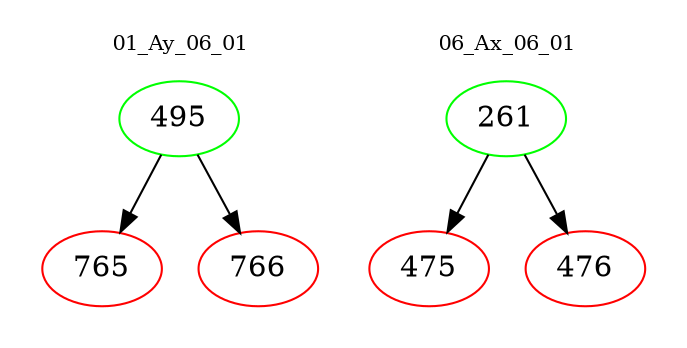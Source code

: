 digraph{
subgraph cluster_0 {
color = white
label = "01_Ay_06_01";
fontsize=10;
T0_495 [label="495", color="green"]
T0_495 -> T0_765 [color="black"]
T0_765 [label="765", color="red"]
T0_495 -> T0_766 [color="black"]
T0_766 [label="766", color="red"]
}
subgraph cluster_1 {
color = white
label = "06_Ax_06_01";
fontsize=10;
T1_261 [label="261", color="green"]
T1_261 -> T1_475 [color="black"]
T1_475 [label="475", color="red"]
T1_261 -> T1_476 [color="black"]
T1_476 [label="476", color="red"]
}
}
